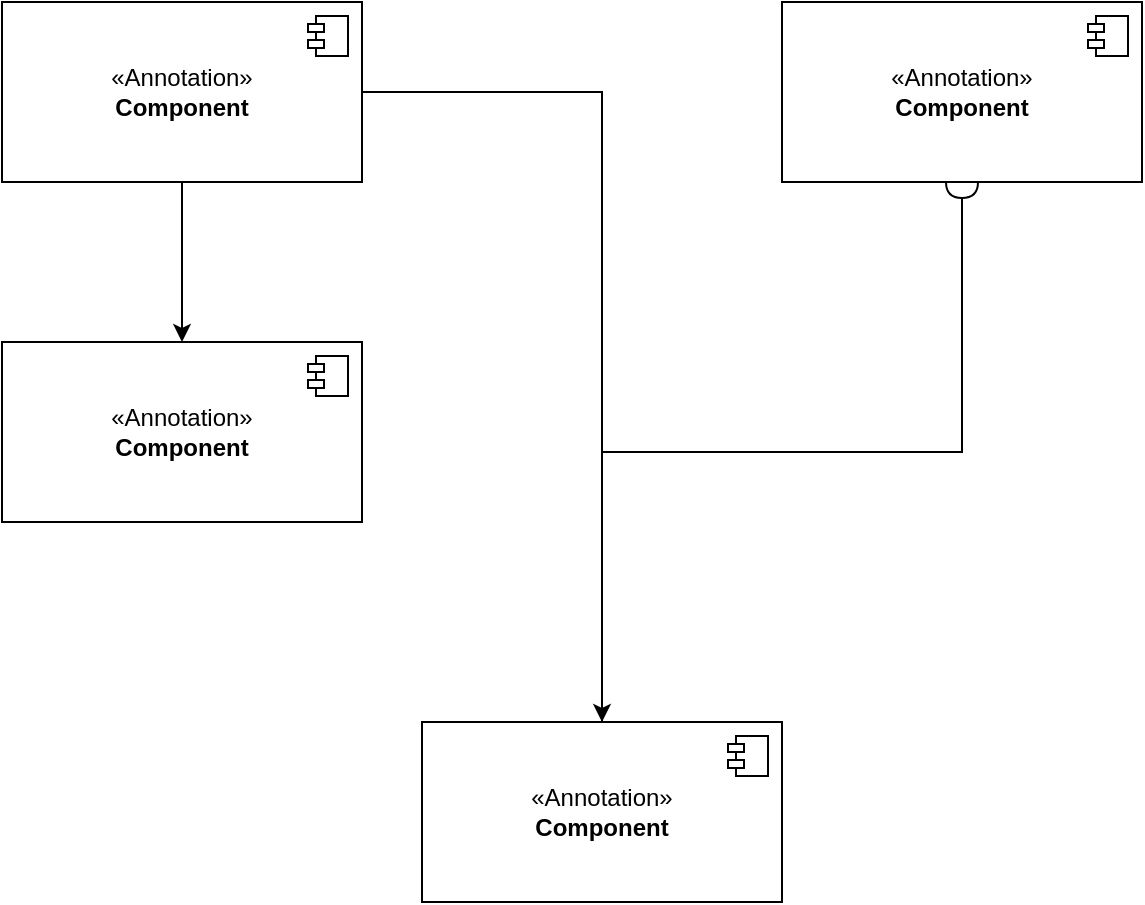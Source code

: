 <mxfile version="26.0.4">
  <diagram name="Page-1" id="5f0bae14-7c28-e335-631c-24af17079c00">
    <mxGraphModel dx="1050" dy="609" grid="1" gridSize="10" guides="1" tooltips="1" connect="1" arrows="1" fold="1" page="1" pageScale="1" pageWidth="1100" pageHeight="850" background="none" math="0" shadow="0">
      <root>
        <mxCell id="0" />
        <mxCell id="1" parent="0" />
        <mxCell id="Uuog1k05JqY-7MBd_-R0-8" value="" style="edgeStyle=orthogonalEdgeStyle;rounded=0;orthogonalLoop=1;jettySize=auto;html=1;" edge="1" parent="1" source="Uuog1k05JqY-7MBd_-R0-1" target="Uuog1k05JqY-7MBd_-R0-6">
          <mxGeometry relative="1" as="geometry" />
        </mxCell>
        <mxCell id="Uuog1k05JqY-7MBd_-R0-11" value="" style="edgeStyle=orthogonalEdgeStyle;rounded=0;orthogonalLoop=1;jettySize=auto;html=1;" edge="1" parent="1" source="Uuog1k05JqY-7MBd_-R0-1" target="Uuog1k05JqY-7MBd_-R0-9">
          <mxGeometry relative="1" as="geometry" />
        </mxCell>
        <mxCell id="Uuog1k05JqY-7MBd_-R0-1" value="&amp;laquo;Annotation&amp;raquo;&lt;br/&gt;&lt;b&gt;Component&lt;/b&gt;" style="html=1;dropTarget=0;whiteSpace=wrap;" vertex="1" parent="1">
          <mxGeometry x="210" y="150" width="180" height="90" as="geometry" />
        </mxCell>
        <mxCell id="Uuog1k05JqY-7MBd_-R0-2" value="" style="shape=module;jettyWidth=8;jettyHeight=4;" vertex="1" parent="Uuog1k05JqY-7MBd_-R0-1">
          <mxGeometry x="1" width="20" height="20" relative="1" as="geometry">
            <mxPoint x="-27" y="7" as="offset" />
          </mxGeometry>
        </mxCell>
        <mxCell id="Uuog1k05JqY-7MBd_-R0-3" value="&amp;laquo;Annotation&amp;raquo;&lt;br/&gt;&lt;b&gt;Component&lt;/b&gt;" style="html=1;dropTarget=0;whiteSpace=wrap;" vertex="1" parent="1">
          <mxGeometry x="600" y="150" width="180" height="90" as="geometry" />
        </mxCell>
        <mxCell id="Uuog1k05JqY-7MBd_-R0-4" value="" style="shape=module;jettyWidth=8;jettyHeight=4;" vertex="1" parent="Uuog1k05JqY-7MBd_-R0-3">
          <mxGeometry x="1" width="20" height="20" relative="1" as="geometry">
            <mxPoint x="-27" y="7" as="offset" />
          </mxGeometry>
        </mxCell>
        <mxCell id="Uuog1k05JqY-7MBd_-R0-6" value="&amp;laquo;Annotation&amp;raquo;&lt;br/&gt;&lt;b&gt;Component&lt;/b&gt;" style="html=1;dropTarget=0;whiteSpace=wrap;" vertex="1" parent="1">
          <mxGeometry x="210" y="320" width="180" height="90" as="geometry" />
        </mxCell>
        <mxCell id="Uuog1k05JqY-7MBd_-R0-7" value="" style="shape=module;jettyWidth=8;jettyHeight=4;" vertex="1" parent="Uuog1k05JqY-7MBd_-R0-6">
          <mxGeometry x="1" width="20" height="20" relative="1" as="geometry">
            <mxPoint x="-27" y="7" as="offset" />
          </mxGeometry>
        </mxCell>
        <mxCell id="Uuog1k05JqY-7MBd_-R0-12" style="edgeStyle=orthogonalEdgeStyle;rounded=0;orthogonalLoop=1;jettySize=auto;html=1;entryX=0.5;entryY=1;entryDx=0;entryDy=0;endArrow=halfCircle;endFill=0;endSize=6;strokeWidth=1;sketch=0;" edge="1" parent="1" source="Uuog1k05JqY-7MBd_-R0-9" target="Uuog1k05JqY-7MBd_-R0-3">
          <mxGeometry relative="1" as="geometry" />
        </mxCell>
        <mxCell id="Uuog1k05JqY-7MBd_-R0-9" value="&amp;laquo;Annotation&amp;raquo;&lt;br/&gt;&lt;b&gt;Component&lt;/b&gt;" style="html=1;dropTarget=0;whiteSpace=wrap;" vertex="1" parent="1">
          <mxGeometry x="420" y="510" width="180" height="90" as="geometry" />
        </mxCell>
        <mxCell id="Uuog1k05JqY-7MBd_-R0-10" value="" style="shape=module;jettyWidth=8;jettyHeight=4;" vertex="1" parent="Uuog1k05JqY-7MBd_-R0-9">
          <mxGeometry x="1" width="20" height="20" relative="1" as="geometry">
            <mxPoint x="-27" y="7" as="offset" />
          </mxGeometry>
        </mxCell>
      </root>
    </mxGraphModel>
  </diagram>
</mxfile>
